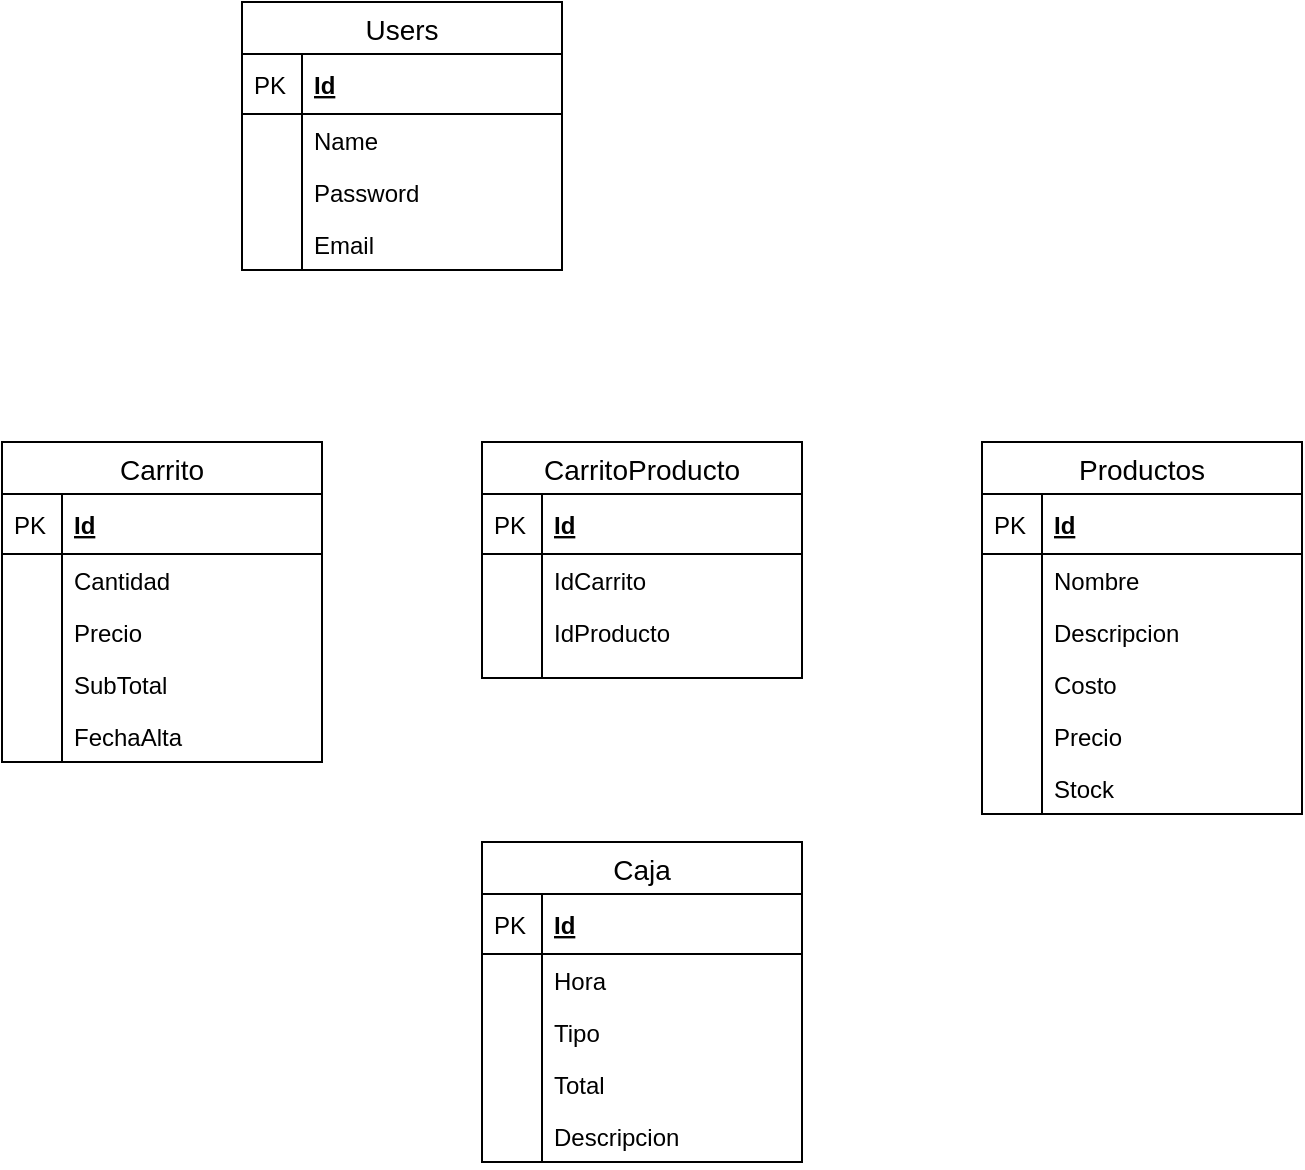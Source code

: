 <mxfile version="13.0.1" type="device"><diagram id="dqEZcFTfmtx6e1prCqFG" name="Page-1"><mxGraphModel dx="868" dy="450" grid="1" gridSize="10" guides="1" tooltips="1" connect="1" arrows="1" fold="1" page="1" pageScale="1" pageWidth="827" pageHeight="1169" math="0" shadow="0"><root><mxCell id="0"/><mxCell id="1" parent="0"/><mxCell id="dtld0oJ80zslcC7hBtAB-14" value="Users" style="swimlane;fontStyle=0;childLayout=stackLayout;horizontal=1;startSize=26;horizontalStack=0;resizeParent=1;resizeParentMax=0;resizeLast=0;collapsible=1;marginBottom=0;align=center;fontSize=14;" parent="1" vertex="1"><mxGeometry x="200" y="60" width="160" height="134" as="geometry"/></mxCell><mxCell id="dtld0oJ80zslcC7hBtAB-15" value="Id" style="shape=partialRectangle;top=0;left=0;right=0;bottom=1;align=left;verticalAlign=middle;fillColor=none;spacingLeft=34;spacingRight=4;overflow=hidden;rotatable=0;points=[[0,0.5],[1,0.5]];portConstraint=eastwest;dropTarget=0;fontStyle=5;fontSize=12;" parent="dtld0oJ80zslcC7hBtAB-14" vertex="1"><mxGeometry y="26" width="160" height="30" as="geometry"/></mxCell><mxCell id="dtld0oJ80zslcC7hBtAB-16" value="PK" style="shape=partialRectangle;top=0;left=0;bottom=0;fillColor=none;align=left;verticalAlign=middle;spacingLeft=4;spacingRight=4;overflow=hidden;rotatable=0;points=[];portConstraint=eastwest;part=1;fontSize=12;" parent="dtld0oJ80zslcC7hBtAB-15" vertex="1" connectable="0"><mxGeometry width="30" height="30" as="geometry"/></mxCell><mxCell id="dtld0oJ80zslcC7hBtAB-17" value="Name" style="shape=partialRectangle;top=0;left=0;right=0;bottom=0;align=left;verticalAlign=top;fillColor=none;spacingLeft=34;spacingRight=4;overflow=hidden;rotatable=0;points=[[0,0.5],[1,0.5]];portConstraint=eastwest;dropTarget=0;fontSize=12;" parent="dtld0oJ80zslcC7hBtAB-14" vertex="1"><mxGeometry y="56" width="160" height="26" as="geometry"/></mxCell><mxCell id="dtld0oJ80zslcC7hBtAB-18" value="" style="shape=partialRectangle;top=0;left=0;bottom=0;fillColor=none;align=left;verticalAlign=top;spacingLeft=4;spacingRight=4;overflow=hidden;rotatable=0;points=[];portConstraint=eastwest;part=1;fontSize=12;" parent="dtld0oJ80zslcC7hBtAB-17" vertex="1" connectable="0"><mxGeometry width="30" height="26" as="geometry"/></mxCell><mxCell id="dtld0oJ80zslcC7hBtAB-19" value="Password" style="shape=partialRectangle;top=0;left=0;right=0;bottom=0;align=left;verticalAlign=top;fillColor=none;spacingLeft=34;spacingRight=4;overflow=hidden;rotatable=0;points=[[0,0.5],[1,0.5]];portConstraint=eastwest;dropTarget=0;fontSize=12;" parent="dtld0oJ80zslcC7hBtAB-14" vertex="1"><mxGeometry y="82" width="160" height="26" as="geometry"/></mxCell><mxCell id="dtld0oJ80zslcC7hBtAB-20" value="" style="shape=partialRectangle;top=0;left=0;bottom=0;fillColor=none;align=left;verticalAlign=top;spacingLeft=4;spacingRight=4;overflow=hidden;rotatable=0;points=[];portConstraint=eastwest;part=1;fontSize=12;" parent="dtld0oJ80zslcC7hBtAB-19" vertex="1" connectable="0"><mxGeometry width="30" height="26" as="geometry"/></mxCell><mxCell id="dtld0oJ80zslcC7hBtAB-21" value="Email" style="shape=partialRectangle;top=0;left=0;right=0;bottom=0;align=left;verticalAlign=top;fillColor=none;spacingLeft=34;spacingRight=4;overflow=hidden;rotatable=0;points=[[0,0.5],[1,0.5]];portConstraint=eastwest;dropTarget=0;fontSize=12;" parent="dtld0oJ80zslcC7hBtAB-14" vertex="1"><mxGeometry y="108" width="160" height="26" as="geometry"/></mxCell><mxCell id="dtld0oJ80zslcC7hBtAB-22" value="" style="shape=partialRectangle;top=0;left=0;bottom=0;fillColor=none;align=left;verticalAlign=top;spacingLeft=4;spacingRight=4;overflow=hidden;rotatable=0;points=[];portConstraint=eastwest;part=1;fontSize=12;" parent="dtld0oJ80zslcC7hBtAB-21" vertex="1" connectable="0"><mxGeometry width="30" height="26" as="geometry"/></mxCell><mxCell id="dtld0oJ80zslcC7hBtAB-57" value="CarritoProducto" style="swimlane;fontStyle=0;childLayout=stackLayout;horizontal=1;startSize=26;horizontalStack=0;resizeParent=1;resizeParentMax=0;resizeLast=0;collapsible=1;marginBottom=0;align=center;fontSize=14;" parent="1" vertex="1"><mxGeometry x="320" y="280" width="160" height="118" as="geometry"/></mxCell><mxCell id="dtld0oJ80zslcC7hBtAB-58" value="Id" style="shape=partialRectangle;top=0;left=0;right=0;bottom=1;align=left;verticalAlign=middle;fillColor=none;spacingLeft=34;spacingRight=4;overflow=hidden;rotatable=0;points=[[0,0.5],[1,0.5]];portConstraint=eastwest;dropTarget=0;fontStyle=5;fontSize=12;" parent="dtld0oJ80zslcC7hBtAB-57" vertex="1"><mxGeometry y="26" width="160" height="30" as="geometry"/></mxCell><mxCell id="dtld0oJ80zslcC7hBtAB-59" value="PK" style="shape=partialRectangle;top=0;left=0;bottom=0;fillColor=none;align=left;verticalAlign=middle;spacingLeft=4;spacingRight=4;overflow=hidden;rotatable=0;points=[];portConstraint=eastwest;part=1;fontSize=12;" parent="dtld0oJ80zslcC7hBtAB-58" vertex="1" connectable="0"><mxGeometry width="30" height="30" as="geometry"/></mxCell><mxCell id="dtld0oJ80zslcC7hBtAB-60" value="IdCarrito" style="shape=partialRectangle;top=0;left=0;right=0;bottom=0;align=left;verticalAlign=top;fillColor=none;spacingLeft=34;spacingRight=4;overflow=hidden;rotatable=0;points=[[0,0.5],[1,0.5]];portConstraint=eastwest;dropTarget=0;fontSize=12;" parent="dtld0oJ80zslcC7hBtAB-57" vertex="1"><mxGeometry y="56" width="160" height="26" as="geometry"/></mxCell><mxCell id="dtld0oJ80zslcC7hBtAB-61" value="" style="shape=partialRectangle;top=0;left=0;bottom=0;fillColor=none;align=left;verticalAlign=top;spacingLeft=4;spacingRight=4;overflow=hidden;rotatable=0;points=[];portConstraint=eastwest;part=1;fontSize=12;" parent="dtld0oJ80zslcC7hBtAB-60" vertex="1" connectable="0"><mxGeometry width="30" height="26" as="geometry"/></mxCell><mxCell id="dtld0oJ80zslcC7hBtAB-62" value="IdProducto" style="shape=partialRectangle;top=0;left=0;right=0;bottom=0;align=left;verticalAlign=top;fillColor=none;spacingLeft=34;spacingRight=4;overflow=hidden;rotatable=0;points=[[0,0.5],[1,0.5]];portConstraint=eastwest;dropTarget=0;fontSize=12;" parent="dtld0oJ80zslcC7hBtAB-57" vertex="1"><mxGeometry y="82" width="160" height="26" as="geometry"/></mxCell><mxCell id="dtld0oJ80zslcC7hBtAB-63" value="" style="shape=partialRectangle;top=0;left=0;bottom=0;fillColor=none;align=left;verticalAlign=top;spacingLeft=4;spacingRight=4;overflow=hidden;rotatable=0;points=[];portConstraint=eastwest;part=1;fontSize=12;" parent="dtld0oJ80zslcC7hBtAB-62" vertex="1" connectable="0"><mxGeometry width="30" height="26" as="geometry"/></mxCell><mxCell id="dtld0oJ80zslcC7hBtAB-66" value="" style="shape=partialRectangle;top=0;left=0;right=0;bottom=0;align=left;verticalAlign=top;fillColor=none;spacingLeft=34;spacingRight=4;overflow=hidden;rotatable=0;points=[[0,0.5],[1,0.5]];portConstraint=eastwest;dropTarget=0;fontSize=12;" parent="dtld0oJ80zslcC7hBtAB-57" vertex="1"><mxGeometry y="108" width="160" height="10" as="geometry"/></mxCell><mxCell id="dtld0oJ80zslcC7hBtAB-67" value="" style="shape=partialRectangle;top=0;left=0;bottom=0;fillColor=none;align=left;verticalAlign=top;spacingLeft=4;spacingRight=4;overflow=hidden;rotatable=0;points=[];portConstraint=eastwest;part=1;fontSize=12;" parent="dtld0oJ80zslcC7hBtAB-66" vertex="1" connectable="0"><mxGeometry width="30" height="10" as="geometry"/></mxCell><mxCell id="dtld0oJ80zslcC7hBtAB-42" value="Carrito" style="swimlane;fontStyle=0;childLayout=stackLayout;horizontal=1;startSize=26;horizontalStack=0;resizeParent=1;resizeParentMax=0;resizeLast=0;collapsible=1;marginBottom=0;align=center;fontSize=14;" parent="1" vertex="1"><mxGeometry x="80" y="280" width="160" height="160" as="geometry"/></mxCell><mxCell id="dtld0oJ80zslcC7hBtAB-43" value="Id" style="shape=partialRectangle;top=0;left=0;right=0;bottom=1;align=left;verticalAlign=middle;fillColor=none;spacingLeft=34;spacingRight=4;overflow=hidden;rotatable=0;points=[[0,0.5],[1,0.5]];portConstraint=eastwest;dropTarget=0;fontStyle=5;fontSize=12;" parent="dtld0oJ80zslcC7hBtAB-42" vertex="1"><mxGeometry y="26" width="160" height="30" as="geometry"/></mxCell><mxCell id="dtld0oJ80zslcC7hBtAB-44" value="PK" style="shape=partialRectangle;top=0;left=0;bottom=0;fillColor=none;align=left;verticalAlign=middle;spacingLeft=4;spacingRight=4;overflow=hidden;rotatable=0;points=[];portConstraint=eastwest;part=1;fontSize=12;" parent="dtld0oJ80zslcC7hBtAB-43" vertex="1" connectable="0"><mxGeometry width="30" height="30" as="geometry"/></mxCell><mxCell id="dtld0oJ80zslcC7hBtAB-47" value="Cantidad" style="shape=partialRectangle;top=0;left=0;right=0;bottom=0;align=left;verticalAlign=top;fillColor=none;spacingLeft=34;spacingRight=4;overflow=hidden;rotatable=0;points=[[0,0.5],[1,0.5]];portConstraint=eastwest;dropTarget=0;fontSize=12;" parent="dtld0oJ80zslcC7hBtAB-42" vertex="1"><mxGeometry y="56" width="160" height="26" as="geometry"/></mxCell><mxCell id="dtld0oJ80zslcC7hBtAB-48" value="" style="shape=partialRectangle;top=0;left=0;bottom=0;fillColor=none;align=left;verticalAlign=top;spacingLeft=4;spacingRight=4;overflow=hidden;rotatable=0;points=[];portConstraint=eastwest;part=1;fontSize=12;" parent="dtld0oJ80zslcC7hBtAB-47" vertex="1" connectable="0"><mxGeometry width="30" height="26" as="geometry"/></mxCell><mxCell id="dtld0oJ80zslcC7hBtAB-49" value="Precio" style="shape=partialRectangle;top=0;left=0;right=0;bottom=0;align=left;verticalAlign=top;fillColor=none;spacingLeft=34;spacingRight=4;overflow=hidden;rotatable=0;points=[[0,0.5],[1,0.5]];portConstraint=eastwest;dropTarget=0;fontSize=12;" parent="dtld0oJ80zslcC7hBtAB-42" vertex="1"><mxGeometry y="82" width="160" height="26" as="geometry"/></mxCell><mxCell id="dtld0oJ80zslcC7hBtAB-50" value="" style="shape=partialRectangle;top=0;left=0;bottom=0;fillColor=none;align=left;verticalAlign=top;spacingLeft=4;spacingRight=4;overflow=hidden;rotatable=0;points=[];portConstraint=eastwest;part=1;fontSize=12;" parent="dtld0oJ80zslcC7hBtAB-49" vertex="1" connectable="0"><mxGeometry width="30" height="26" as="geometry"/></mxCell><mxCell id="dtld0oJ80zslcC7hBtAB-53" value="SubTotal" style="shape=partialRectangle;top=0;left=0;right=0;bottom=0;align=left;verticalAlign=top;fillColor=none;spacingLeft=34;spacingRight=4;overflow=hidden;rotatable=0;points=[[0,0.5],[1,0.5]];portConstraint=eastwest;dropTarget=0;fontSize=12;" parent="dtld0oJ80zslcC7hBtAB-42" vertex="1"><mxGeometry y="108" width="160" height="26" as="geometry"/></mxCell><mxCell id="dtld0oJ80zslcC7hBtAB-54" value="" style="shape=partialRectangle;top=0;left=0;bottom=0;fillColor=none;align=left;verticalAlign=top;spacingLeft=4;spacingRight=4;overflow=hidden;rotatable=0;points=[];portConstraint=eastwest;part=1;fontSize=12;" parent="dtld0oJ80zslcC7hBtAB-53" vertex="1" connectable="0"><mxGeometry width="30" height="26" as="geometry"/></mxCell><mxCell id="dtld0oJ80zslcC7hBtAB-45" value="FechaAlta" style="shape=partialRectangle;top=0;left=0;right=0;bottom=0;align=left;verticalAlign=top;fillColor=none;spacingLeft=34;spacingRight=4;overflow=hidden;rotatable=0;points=[[0,0.5],[1,0.5]];portConstraint=eastwest;dropTarget=0;fontSize=12;" parent="dtld0oJ80zslcC7hBtAB-42" vertex="1"><mxGeometry y="134" width="160" height="26" as="geometry"/></mxCell><mxCell id="dtld0oJ80zslcC7hBtAB-46" value="" style="shape=partialRectangle;top=0;left=0;bottom=0;fillColor=none;align=left;verticalAlign=top;spacingLeft=4;spacingRight=4;overflow=hidden;rotatable=0;points=[];portConstraint=eastwest;part=1;fontSize=12;" parent="dtld0oJ80zslcC7hBtAB-45" vertex="1" connectable="0"><mxGeometry width="30" height="26" as="geometry"/></mxCell><mxCell id="dtld0oJ80zslcC7hBtAB-27" value="Productos" style="swimlane;fontStyle=0;childLayout=stackLayout;horizontal=1;startSize=26;horizontalStack=0;resizeParent=1;resizeParentMax=0;resizeLast=0;collapsible=1;marginBottom=0;align=center;fontSize=14;" parent="1" vertex="1"><mxGeometry x="570" y="280" width="160" height="186" as="geometry"/></mxCell><mxCell id="dtld0oJ80zslcC7hBtAB-28" value="Id" style="shape=partialRectangle;top=0;left=0;right=0;bottom=1;align=left;verticalAlign=middle;fillColor=none;spacingLeft=34;spacingRight=4;overflow=hidden;rotatable=0;points=[[0,0.5],[1,0.5]];portConstraint=eastwest;dropTarget=0;fontStyle=5;fontSize=12;" parent="dtld0oJ80zslcC7hBtAB-27" vertex="1"><mxGeometry y="26" width="160" height="30" as="geometry"/></mxCell><mxCell id="dtld0oJ80zslcC7hBtAB-29" value="PK" style="shape=partialRectangle;top=0;left=0;bottom=0;fillColor=none;align=left;verticalAlign=middle;spacingLeft=4;spacingRight=4;overflow=hidden;rotatable=0;points=[];portConstraint=eastwest;part=1;fontSize=12;" parent="dtld0oJ80zslcC7hBtAB-28" vertex="1" connectable="0"><mxGeometry width="30" height="30" as="geometry"/></mxCell><mxCell id="dtld0oJ80zslcC7hBtAB-30" value="Nombre" style="shape=partialRectangle;top=0;left=0;right=0;bottom=0;align=left;verticalAlign=top;fillColor=none;spacingLeft=34;spacingRight=4;overflow=hidden;rotatable=0;points=[[0,0.5],[1,0.5]];portConstraint=eastwest;dropTarget=0;fontSize=12;" parent="dtld0oJ80zslcC7hBtAB-27" vertex="1"><mxGeometry y="56" width="160" height="26" as="geometry"/></mxCell><mxCell id="dtld0oJ80zslcC7hBtAB-31" value="" style="shape=partialRectangle;top=0;left=0;bottom=0;fillColor=none;align=left;verticalAlign=top;spacingLeft=4;spacingRight=4;overflow=hidden;rotatable=0;points=[];portConstraint=eastwest;part=1;fontSize=12;" parent="dtld0oJ80zslcC7hBtAB-30" vertex="1" connectable="0"><mxGeometry width="30" height="26" as="geometry"/></mxCell><mxCell id="dtld0oJ80zslcC7hBtAB-32" value="Descripcion" style="shape=partialRectangle;top=0;left=0;right=0;bottom=0;align=left;verticalAlign=top;fillColor=none;spacingLeft=34;spacingRight=4;overflow=hidden;rotatable=0;points=[[0,0.5],[1,0.5]];portConstraint=eastwest;dropTarget=0;fontSize=12;" parent="dtld0oJ80zslcC7hBtAB-27" vertex="1"><mxGeometry y="82" width="160" height="26" as="geometry"/></mxCell><mxCell id="dtld0oJ80zslcC7hBtAB-33" value="" style="shape=partialRectangle;top=0;left=0;bottom=0;fillColor=none;align=left;verticalAlign=top;spacingLeft=4;spacingRight=4;overflow=hidden;rotatable=0;points=[];portConstraint=eastwest;part=1;fontSize=12;" parent="dtld0oJ80zslcC7hBtAB-32" vertex="1" connectable="0"><mxGeometry width="30" height="26" as="geometry"/></mxCell><mxCell id="dtld0oJ80zslcC7hBtAB-34" value="Costo&#10;" style="shape=partialRectangle;top=0;left=0;right=0;bottom=0;align=left;verticalAlign=top;fillColor=none;spacingLeft=34;spacingRight=4;overflow=hidden;rotatable=0;points=[[0,0.5],[1,0.5]];portConstraint=eastwest;dropTarget=0;fontSize=12;" parent="dtld0oJ80zslcC7hBtAB-27" vertex="1"><mxGeometry y="108" width="160" height="26" as="geometry"/></mxCell><mxCell id="dtld0oJ80zslcC7hBtAB-35" value="" style="shape=partialRectangle;top=0;left=0;bottom=0;fillColor=none;align=left;verticalAlign=top;spacingLeft=4;spacingRight=4;overflow=hidden;rotatable=0;points=[];portConstraint=eastwest;part=1;fontSize=12;" parent="dtld0oJ80zslcC7hBtAB-34" vertex="1" connectable="0"><mxGeometry width="30" height="26" as="geometry"/></mxCell><mxCell id="dtld0oJ80zslcC7hBtAB-38" value="Precio" style="shape=partialRectangle;top=0;left=0;right=0;bottom=0;align=left;verticalAlign=top;fillColor=none;spacingLeft=34;spacingRight=4;overflow=hidden;rotatable=0;points=[[0,0.5],[1,0.5]];portConstraint=eastwest;dropTarget=0;fontSize=12;" parent="dtld0oJ80zslcC7hBtAB-27" vertex="1"><mxGeometry y="134" width="160" height="26" as="geometry"/></mxCell><mxCell id="dtld0oJ80zslcC7hBtAB-39" value="" style="shape=partialRectangle;top=0;left=0;bottom=0;fillColor=none;align=left;verticalAlign=top;spacingLeft=4;spacingRight=4;overflow=hidden;rotatable=0;points=[];portConstraint=eastwest;part=1;fontSize=12;" parent="dtld0oJ80zslcC7hBtAB-38" vertex="1" connectable="0"><mxGeometry width="30" height="26" as="geometry"/></mxCell><mxCell id="dtld0oJ80zslcC7hBtAB-40" value="Stock&#10;" style="shape=partialRectangle;top=0;left=0;right=0;bottom=0;align=left;verticalAlign=top;fillColor=none;spacingLeft=34;spacingRight=4;overflow=hidden;rotatable=0;points=[[0,0.5],[1,0.5]];portConstraint=eastwest;dropTarget=0;fontSize=12;" parent="dtld0oJ80zslcC7hBtAB-27" vertex="1"><mxGeometry y="160" width="160" height="26" as="geometry"/></mxCell><mxCell id="dtld0oJ80zslcC7hBtAB-41" value="" style="shape=partialRectangle;top=0;left=0;bottom=0;fillColor=none;align=left;verticalAlign=top;spacingLeft=4;spacingRight=4;overflow=hidden;rotatable=0;points=[];portConstraint=eastwest;part=1;fontSize=12;" parent="dtld0oJ80zslcC7hBtAB-40" vertex="1" connectable="0"><mxGeometry width="30" height="26" as="geometry"/></mxCell><mxCell id="FJX-XNThvELnv5IUGLRA-2" value="Caja" style="swimlane;fontStyle=0;childLayout=stackLayout;horizontal=1;startSize=26;horizontalStack=0;resizeParent=1;resizeParentMax=0;resizeLast=0;collapsible=1;marginBottom=0;align=center;fontSize=14;" vertex="1" parent="1"><mxGeometry x="320" y="480" width="160" height="160" as="geometry"/></mxCell><mxCell id="FJX-XNThvELnv5IUGLRA-3" value="Id" style="shape=partialRectangle;top=0;left=0;right=0;bottom=1;align=left;verticalAlign=middle;fillColor=none;spacingLeft=34;spacingRight=4;overflow=hidden;rotatable=0;points=[[0,0.5],[1,0.5]];portConstraint=eastwest;dropTarget=0;fontStyle=5;fontSize=12;" vertex="1" parent="FJX-XNThvELnv5IUGLRA-2"><mxGeometry y="26" width="160" height="30" as="geometry"/></mxCell><mxCell id="FJX-XNThvELnv5IUGLRA-4" value="PK" style="shape=partialRectangle;top=0;left=0;bottom=0;fillColor=none;align=left;verticalAlign=middle;spacingLeft=4;spacingRight=4;overflow=hidden;rotatable=0;points=[];portConstraint=eastwest;part=1;fontSize=12;" vertex="1" connectable="0" parent="FJX-XNThvELnv5IUGLRA-3"><mxGeometry width="30" height="30" as="geometry"/></mxCell><mxCell id="FJX-XNThvELnv5IUGLRA-5" value="Hora" style="shape=partialRectangle;top=0;left=0;right=0;bottom=0;align=left;verticalAlign=top;fillColor=none;spacingLeft=34;spacingRight=4;overflow=hidden;rotatable=0;points=[[0,0.5],[1,0.5]];portConstraint=eastwest;dropTarget=0;fontSize=12;" vertex="1" parent="FJX-XNThvELnv5IUGLRA-2"><mxGeometry y="56" width="160" height="26" as="geometry"/></mxCell><mxCell id="FJX-XNThvELnv5IUGLRA-6" value="" style="shape=partialRectangle;top=0;left=0;bottom=0;fillColor=none;align=left;verticalAlign=top;spacingLeft=4;spacingRight=4;overflow=hidden;rotatable=0;points=[];portConstraint=eastwest;part=1;fontSize=12;" vertex="1" connectable="0" parent="FJX-XNThvELnv5IUGLRA-5"><mxGeometry width="30" height="26" as="geometry"/></mxCell><mxCell id="FJX-XNThvELnv5IUGLRA-7" value="Tipo" style="shape=partialRectangle;top=0;left=0;right=0;bottom=0;align=left;verticalAlign=top;fillColor=none;spacingLeft=34;spacingRight=4;overflow=hidden;rotatable=0;points=[[0,0.5],[1,0.5]];portConstraint=eastwest;dropTarget=0;fontSize=12;" vertex="1" parent="FJX-XNThvELnv5IUGLRA-2"><mxGeometry y="82" width="160" height="26" as="geometry"/></mxCell><mxCell id="FJX-XNThvELnv5IUGLRA-8" value="" style="shape=partialRectangle;top=0;left=0;bottom=0;fillColor=none;align=left;verticalAlign=top;spacingLeft=4;spacingRight=4;overflow=hidden;rotatable=0;points=[];portConstraint=eastwest;part=1;fontSize=12;" vertex="1" connectable="0" parent="FJX-XNThvELnv5IUGLRA-7"><mxGeometry width="30" height="26" as="geometry"/></mxCell><mxCell id="FJX-XNThvELnv5IUGLRA-9" value="Total" style="shape=partialRectangle;top=0;left=0;right=0;bottom=0;align=left;verticalAlign=top;fillColor=none;spacingLeft=34;spacingRight=4;overflow=hidden;rotatable=0;points=[[0,0.5],[1,0.5]];portConstraint=eastwest;dropTarget=0;fontSize=12;" vertex="1" parent="FJX-XNThvELnv5IUGLRA-2"><mxGeometry y="108" width="160" height="26" as="geometry"/></mxCell><mxCell id="FJX-XNThvELnv5IUGLRA-10" value="" style="shape=partialRectangle;top=0;left=0;bottom=0;fillColor=none;align=left;verticalAlign=top;spacingLeft=4;spacingRight=4;overflow=hidden;rotatable=0;points=[];portConstraint=eastwest;part=1;fontSize=12;" vertex="1" connectable="0" parent="FJX-XNThvELnv5IUGLRA-9"><mxGeometry width="30" height="26" as="geometry"/></mxCell><mxCell id="FJX-XNThvELnv5IUGLRA-13" value="Descripcion" style="shape=partialRectangle;top=0;left=0;right=0;bottom=0;align=left;verticalAlign=top;fillColor=none;spacingLeft=34;spacingRight=4;overflow=hidden;rotatable=0;points=[[0,0.5],[1,0.5]];portConstraint=eastwest;dropTarget=0;fontSize=12;" vertex="1" parent="FJX-XNThvELnv5IUGLRA-2"><mxGeometry y="134" width="160" height="26" as="geometry"/></mxCell><mxCell id="FJX-XNThvELnv5IUGLRA-14" value="" style="shape=partialRectangle;top=0;left=0;bottom=0;fillColor=none;align=left;verticalAlign=top;spacingLeft=4;spacingRight=4;overflow=hidden;rotatable=0;points=[];portConstraint=eastwest;part=1;fontSize=12;" vertex="1" connectable="0" parent="FJX-XNThvELnv5IUGLRA-13"><mxGeometry width="30" height="26" as="geometry"/></mxCell></root></mxGraphModel></diagram></mxfile>